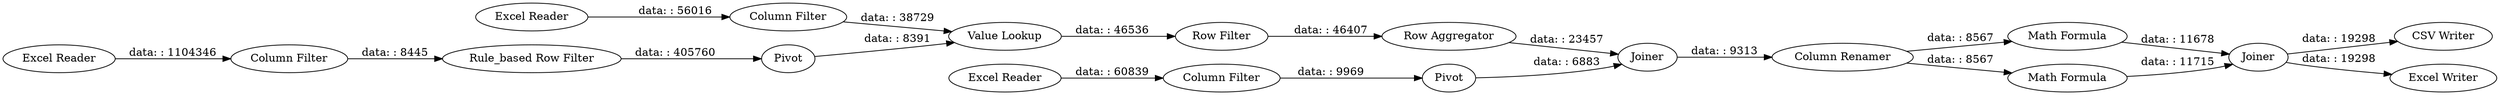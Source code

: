 digraph {
	"2927859298142532783_5" [label="Column Filter"]
	"2927859298142532783_1" [label="Excel Reader"]
	"2927859298142532783_19" [label=Joiner]
	"2927859298142532783_9" [label=Joiner]
	"2927859298142532783_21" [label="CSV Writer"]
	"2927859298142532783_2" [label="Excel Reader"]
	"2927859298142532783_8" [label="Rule_based Row Filter"]
	"2927859298142532783_14" [label="Row Filter"]
	"2927859298142532783_18" [label="Math Formula"]
	"2927859298142532783_6" [label="Column Filter"]
	"2927859298142532783_12" [label="Column Filter"]
	"2927859298142532783_15" [label="Row Aggregator"]
	"2927859298142532783_10" [label="Excel Reader"]
	"2927859298142532783_17" [label="Column Renamer"]
	"2927859298142532783_3" [label=Pivot]
	"2927859298142532783_20" [label="Excel Writer"]
	"2927859298142532783_13" [label="Value Lookup"]
	"2927859298142532783_16" [label="Math Formula"]
	"2927859298142532783_4" [label=Pivot]
	"2927859298142532783_17" -> "2927859298142532783_18" [label="data: : 8567"]
	"2927859298142532783_9" -> "2927859298142532783_17" [label="data: : 9313"]
	"2927859298142532783_12" -> "2927859298142532783_13" [label="data: : 38729"]
	"2927859298142532783_8" -> "2927859298142532783_4" [label="data: : 405760"]
	"2927859298142532783_5" -> "2927859298142532783_3" [label="data: : 9969"]
	"2927859298142532783_14" -> "2927859298142532783_15" [label="data: : 46407"]
	"2927859298142532783_10" -> "2927859298142532783_12" [label="data: : 56016"]
	"2927859298142532783_19" -> "2927859298142532783_20" [label="data: : 19298"]
	"2927859298142532783_16" -> "2927859298142532783_19" [label="data: : 11715"]
	"2927859298142532783_19" -> "2927859298142532783_21" [label="data: : 19298"]
	"2927859298142532783_3" -> "2927859298142532783_9" [label="data: : 6883"]
	"2927859298142532783_18" -> "2927859298142532783_19" [label="data: : 11678"]
	"2927859298142532783_13" -> "2927859298142532783_14" [label="data: : 46536"]
	"2927859298142532783_4" -> "2927859298142532783_13" [label="data: : 8391"]
	"2927859298142532783_1" -> "2927859298142532783_5" [label="data: : 60839"]
	"2927859298142532783_17" -> "2927859298142532783_16" [label="data: : 8567"]
	"2927859298142532783_2" -> "2927859298142532783_6" [label="data: : 1104346"]
	"2927859298142532783_15" -> "2927859298142532783_9" [label="data: : 23457"]
	"2927859298142532783_6" -> "2927859298142532783_8" [label="data: : 8445"]
	rankdir=LR
}
